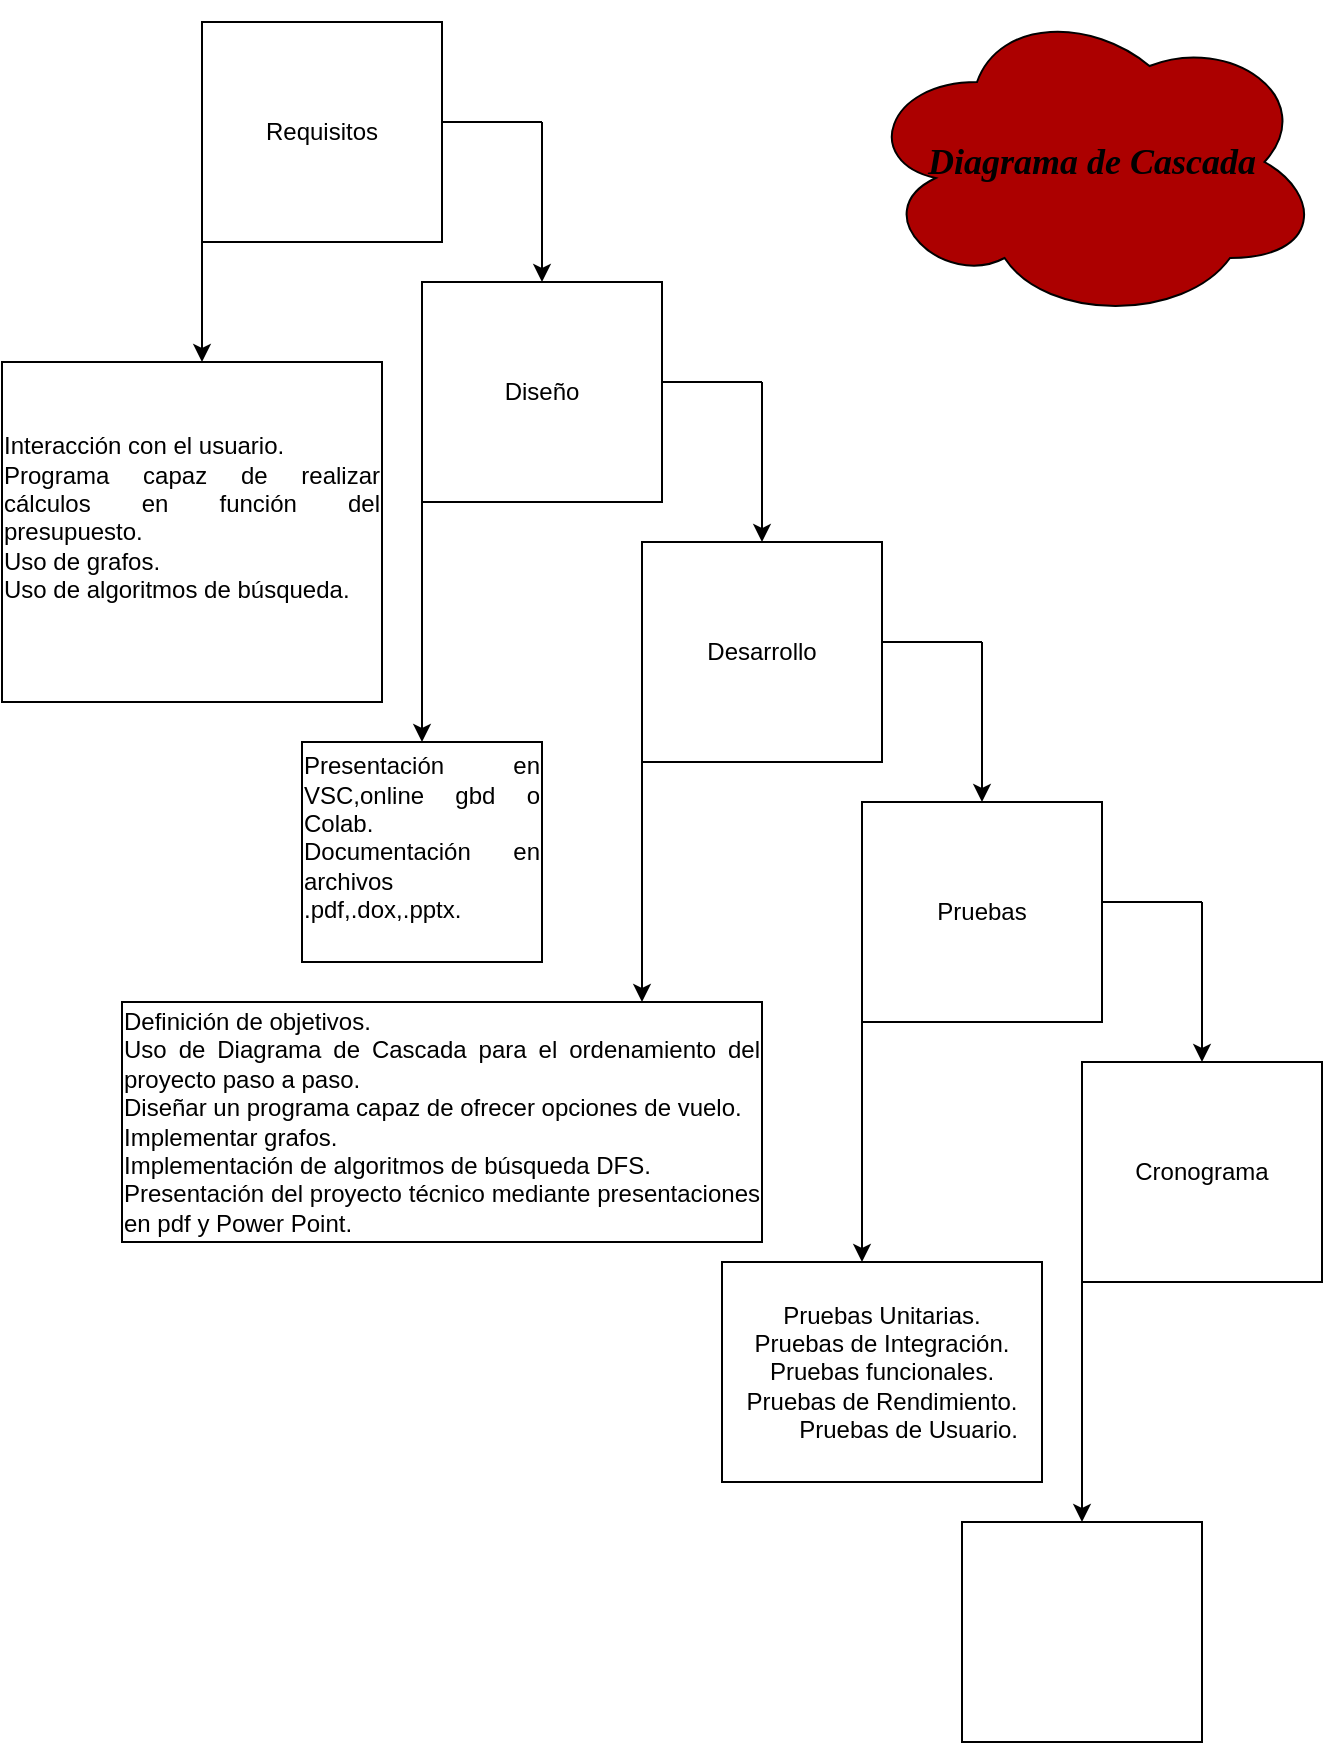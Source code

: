 <mxfile version="26.0.2">
  <diagram name="Página-1" id="4X94Ythc9nH6U7lY3HMQ">
    <mxGraphModel dx="1050" dy="565" grid="1" gridSize="10" guides="1" tooltips="1" connect="1" arrows="1" fold="1" page="1" pageScale="1" pageWidth="827" pageHeight="1169" math="0" shadow="0">
      <root>
        <mxCell id="0" />
        <mxCell id="1" parent="0" />
        <mxCell id="ZRGz6ruVbDWSYw1AZYDS-1" value="Requisitos" style="rounded=0;whiteSpace=wrap;html=1;" parent="1" vertex="1">
          <mxGeometry x="130" y="50" width="120" height="110" as="geometry" />
        </mxCell>
        <mxCell id="ZRGz6ruVbDWSYw1AZYDS-3" value="" style="endArrow=none;html=1;rounded=0;" parent="1" edge="1">
          <mxGeometry width="50" height="50" relative="1" as="geometry">
            <mxPoint x="250" y="100" as="sourcePoint" />
            <mxPoint x="300" y="100" as="targetPoint" />
          </mxGeometry>
        </mxCell>
        <mxCell id="ZRGz6ruVbDWSYw1AZYDS-5" value="" style="endArrow=classic;html=1;rounded=0;" parent="1" edge="1">
          <mxGeometry width="50" height="50" relative="1" as="geometry">
            <mxPoint x="300" y="100" as="sourcePoint" />
            <mxPoint x="300" y="180" as="targetPoint" />
          </mxGeometry>
        </mxCell>
        <mxCell id="ZRGz6ruVbDWSYw1AZYDS-6" value="Diseño" style="rounded=0;whiteSpace=wrap;html=1;" parent="1" vertex="1">
          <mxGeometry x="240" y="180" width="120" height="110" as="geometry" />
        </mxCell>
        <mxCell id="ZRGz6ruVbDWSYw1AZYDS-7" value="" style="endArrow=none;html=1;rounded=0;" parent="1" edge="1">
          <mxGeometry width="50" height="50" relative="1" as="geometry">
            <mxPoint x="360" y="230" as="sourcePoint" />
            <mxPoint x="410" y="230" as="targetPoint" />
          </mxGeometry>
        </mxCell>
        <mxCell id="ZRGz6ruVbDWSYw1AZYDS-8" value="" style="endArrow=classic;html=1;rounded=0;" parent="1" edge="1">
          <mxGeometry width="50" height="50" relative="1" as="geometry">
            <mxPoint x="410" y="230" as="sourcePoint" />
            <mxPoint x="410" y="310" as="targetPoint" />
          </mxGeometry>
        </mxCell>
        <mxCell id="ZRGz6ruVbDWSYw1AZYDS-9" value="Desarrollo" style="rounded=0;whiteSpace=wrap;html=1;" parent="1" vertex="1">
          <mxGeometry x="350" y="310" width="120" height="110" as="geometry" />
        </mxCell>
        <mxCell id="ZRGz6ruVbDWSYw1AZYDS-10" value="" style="endArrow=none;html=1;rounded=0;" parent="1" edge="1">
          <mxGeometry width="50" height="50" relative="1" as="geometry">
            <mxPoint x="470" y="360" as="sourcePoint" />
            <mxPoint x="520" y="360" as="targetPoint" />
          </mxGeometry>
        </mxCell>
        <mxCell id="ZRGz6ruVbDWSYw1AZYDS-11" value="" style="endArrow=classic;html=1;rounded=0;" parent="1" edge="1">
          <mxGeometry width="50" height="50" relative="1" as="geometry">
            <mxPoint x="520" y="360" as="sourcePoint" />
            <mxPoint x="520" y="440" as="targetPoint" />
          </mxGeometry>
        </mxCell>
        <mxCell id="ZRGz6ruVbDWSYw1AZYDS-12" value="Pruebas" style="rounded=0;whiteSpace=wrap;html=1;" parent="1" vertex="1">
          <mxGeometry x="460" y="440" width="120" height="110" as="geometry" />
        </mxCell>
        <mxCell id="ZRGz6ruVbDWSYw1AZYDS-13" value="" style="endArrow=none;html=1;rounded=0;" parent="1" edge="1">
          <mxGeometry width="50" height="50" relative="1" as="geometry">
            <mxPoint x="580" y="490" as="sourcePoint" />
            <mxPoint x="630" y="490" as="targetPoint" />
          </mxGeometry>
        </mxCell>
        <mxCell id="ZRGz6ruVbDWSYw1AZYDS-14" value="" style="endArrow=classic;html=1;rounded=0;" parent="1" edge="1">
          <mxGeometry width="50" height="50" relative="1" as="geometry">
            <mxPoint x="630" y="490" as="sourcePoint" />
            <mxPoint x="630" y="570" as="targetPoint" />
          </mxGeometry>
        </mxCell>
        <mxCell id="ZRGz6ruVbDWSYw1AZYDS-15" value="Cronograma" style="rounded=0;whiteSpace=wrap;html=1;" parent="1" vertex="1">
          <mxGeometry x="570" y="570" width="120" height="110" as="geometry" />
        </mxCell>
        <mxCell id="ZRGz6ruVbDWSYw1AZYDS-18" value="&lt;font style=&quot;font-size: 18px;&quot; face=&quot;Garamond&quot;&gt;&lt;i&gt;&lt;b&gt;Diagrama de Cascada&lt;/b&gt;&lt;/i&gt;&lt;/font&gt;" style="ellipse;shape=cloud;whiteSpace=wrap;html=1;fillColor=#AC0000;" parent="1" vertex="1">
          <mxGeometry x="460" y="40" width="230" height="160" as="geometry" />
        </mxCell>
        <mxCell id="ZRGz6ruVbDWSYw1AZYDS-19" value="" style="endArrow=classic;html=1;rounded=0;" parent="1" edge="1">
          <mxGeometry width="50" height="50" relative="1" as="geometry">
            <mxPoint x="130" y="160" as="sourcePoint" />
            <mxPoint x="130" y="220" as="targetPoint" />
          </mxGeometry>
        </mxCell>
        <mxCell id="ZRGz6ruVbDWSYw1AZYDS-20" value="" style="endArrow=classic;html=1;rounded=0;" parent="1" edge="1">
          <mxGeometry width="50" height="50" relative="1" as="geometry">
            <mxPoint x="240" y="290" as="sourcePoint" />
            <mxPoint x="240" y="410" as="targetPoint" />
          </mxGeometry>
        </mxCell>
        <mxCell id="ZRGz6ruVbDWSYw1AZYDS-21" value="" style="endArrow=classic;html=1;rounded=0;" parent="1" edge="1">
          <mxGeometry width="50" height="50" relative="1" as="geometry">
            <mxPoint x="350" y="420" as="sourcePoint" />
            <mxPoint x="350" y="540" as="targetPoint" />
          </mxGeometry>
        </mxCell>
        <mxCell id="ZRGz6ruVbDWSYw1AZYDS-22" value="" style="endArrow=classic;html=1;rounded=0;" parent="1" edge="1">
          <mxGeometry width="50" height="50" relative="1" as="geometry">
            <mxPoint x="460" y="550" as="sourcePoint" />
            <mxPoint x="460" y="670" as="targetPoint" />
          </mxGeometry>
        </mxCell>
        <mxCell id="ZRGz6ruVbDWSYw1AZYDS-23" value="" style="endArrow=classic;html=1;rounded=0;" parent="1" edge="1">
          <mxGeometry width="50" height="50" relative="1" as="geometry">
            <mxPoint x="570" y="680" as="sourcePoint" />
            <mxPoint x="570" y="800" as="targetPoint" />
          </mxGeometry>
        </mxCell>
        <mxCell id="ZRGz6ruVbDWSYw1AZYDS-25" value="" style="rounded=0;whiteSpace=wrap;html=1;" parent="1" vertex="1">
          <mxGeometry x="510" y="800" width="120" height="110" as="geometry" />
        </mxCell>
        <mxCell id="ZRGz6ruVbDWSYw1AZYDS-26" value="Pruebas Unitarias.&lt;div&gt;Pruebas de Integración.&lt;/div&gt;&lt;div&gt;Pruebas funcionales.&lt;/div&gt;&lt;div&gt;Pruebas de Rendimiento.&lt;/div&gt;&lt;div&gt;&lt;span style=&quot;white-space: pre;&quot;&gt;&#x9;&lt;/span&gt;Pruebas de Usuario.&lt;br&gt;&lt;/div&gt;" style="rounded=0;whiteSpace=wrap;html=1;" parent="1" vertex="1">
          <mxGeometry x="390" y="670" width="160" height="110" as="geometry" />
        </mxCell>
        <mxCell id="ZRGz6ruVbDWSYw1AZYDS-27" value="&lt;div style=&quot;text-align: justify;&quot;&gt;Definición de objetivos.&lt;/div&gt;&lt;div style=&quot;text-align: justify;&quot;&gt;Uso de Diagrama de Cascada para el ordenamiento del proyecto paso a paso.&lt;/div&gt;&lt;div style=&quot;text-align: justify;&quot;&gt;Diseñar un programa capaz de ofrecer opciones de vuelo.&lt;/div&gt;&lt;div style=&quot;text-align: justify;&quot;&gt;Implementar grafos.&lt;/div&gt;&lt;div style=&quot;text-align: justify;&quot;&gt;Implementación de algoritmos de búsqueda DFS.&lt;/div&gt;&lt;div style=&quot;text-align: justify;&quot;&gt;Presentación del proyecto técnico mediante presentaciones en pdf y Power Point.&lt;/div&gt;" style="rounded=0;whiteSpace=wrap;html=1;" parent="1" vertex="1">
          <mxGeometry x="90" y="540" width="320" height="120" as="geometry" />
        </mxCell>
        <mxCell id="ZRGz6ruVbDWSYw1AZYDS-28" value="&lt;div style=&quot;text-align: justify;&quot;&gt;&lt;span style=&quot;background-color: transparent; color: light-dark(rgb(0, 0, 0), rgb(255, 255, 255));&quot;&gt;Presentación en VSC,online gbd o Colab.&lt;/span&gt;&lt;/div&gt;&lt;div style=&quot;text-align: justify;&quot;&gt;Documentación en archivos .pdf,.dox,.pptx.&lt;/div&gt;&lt;div&gt;&lt;br&gt;&lt;/div&gt;" style="rounded=0;whiteSpace=wrap;html=1;" parent="1" vertex="1">
          <mxGeometry x="180" y="410" width="120" height="110" as="geometry" />
        </mxCell>
        <mxCell id="ZRGz6ruVbDWSYw1AZYDS-29" value="&lt;div style=&quot;text-align: justify;&quot;&gt;&lt;span style=&quot;background-color: transparent; color: light-dark(rgb(0, 0, 0), rgb(255, 255, 255));&quot;&gt;Interacción con el usuario.&lt;/span&gt;&lt;/div&gt;&lt;div style=&quot;text-align: justify;&quot;&gt;Programa capaz de realizar cálculos en función del presupuesto.&lt;/div&gt;&lt;div style=&quot;text-align: justify;&quot;&gt;Uso de grafos.&lt;/div&gt;&lt;div style=&quot;text-align: justify;&quot;&gt;Uso de algoritmos de búsqueda.&lt;/div&gt;&lt;div style=&quot;text-align: justify;&quot;&gt;&lt;br&gt;&lt;/div&gt;" style="rounded=0;whiteSpace=wrap;html=1;" parent="1" vertex="1">
          <mxGeometry x="30" y="220" width="190" height="170" as="geometry" />
        </mxCell>
      </root>
    </mxGraphModel>
  </diagram>
</mxfile>

